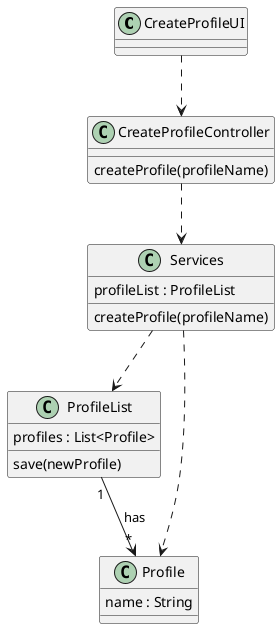 @startuml

class CreateProfileUI {
}

class CreateProfileController {
createProfile(profileName)
}

class Services {
profileList : ProfileList
createProfile(profileName)
}

class ProfileList {
profiles : List<Profile>
save(newProfile)
}

class Profile {
name : String
}

CreateProfileUI ..> CreateProfileController
CreateProfileController ..> Services
Services ..> ProfileList
Services ..> Profile
ProfileList "1" --> "*" Profile : has

@enduml